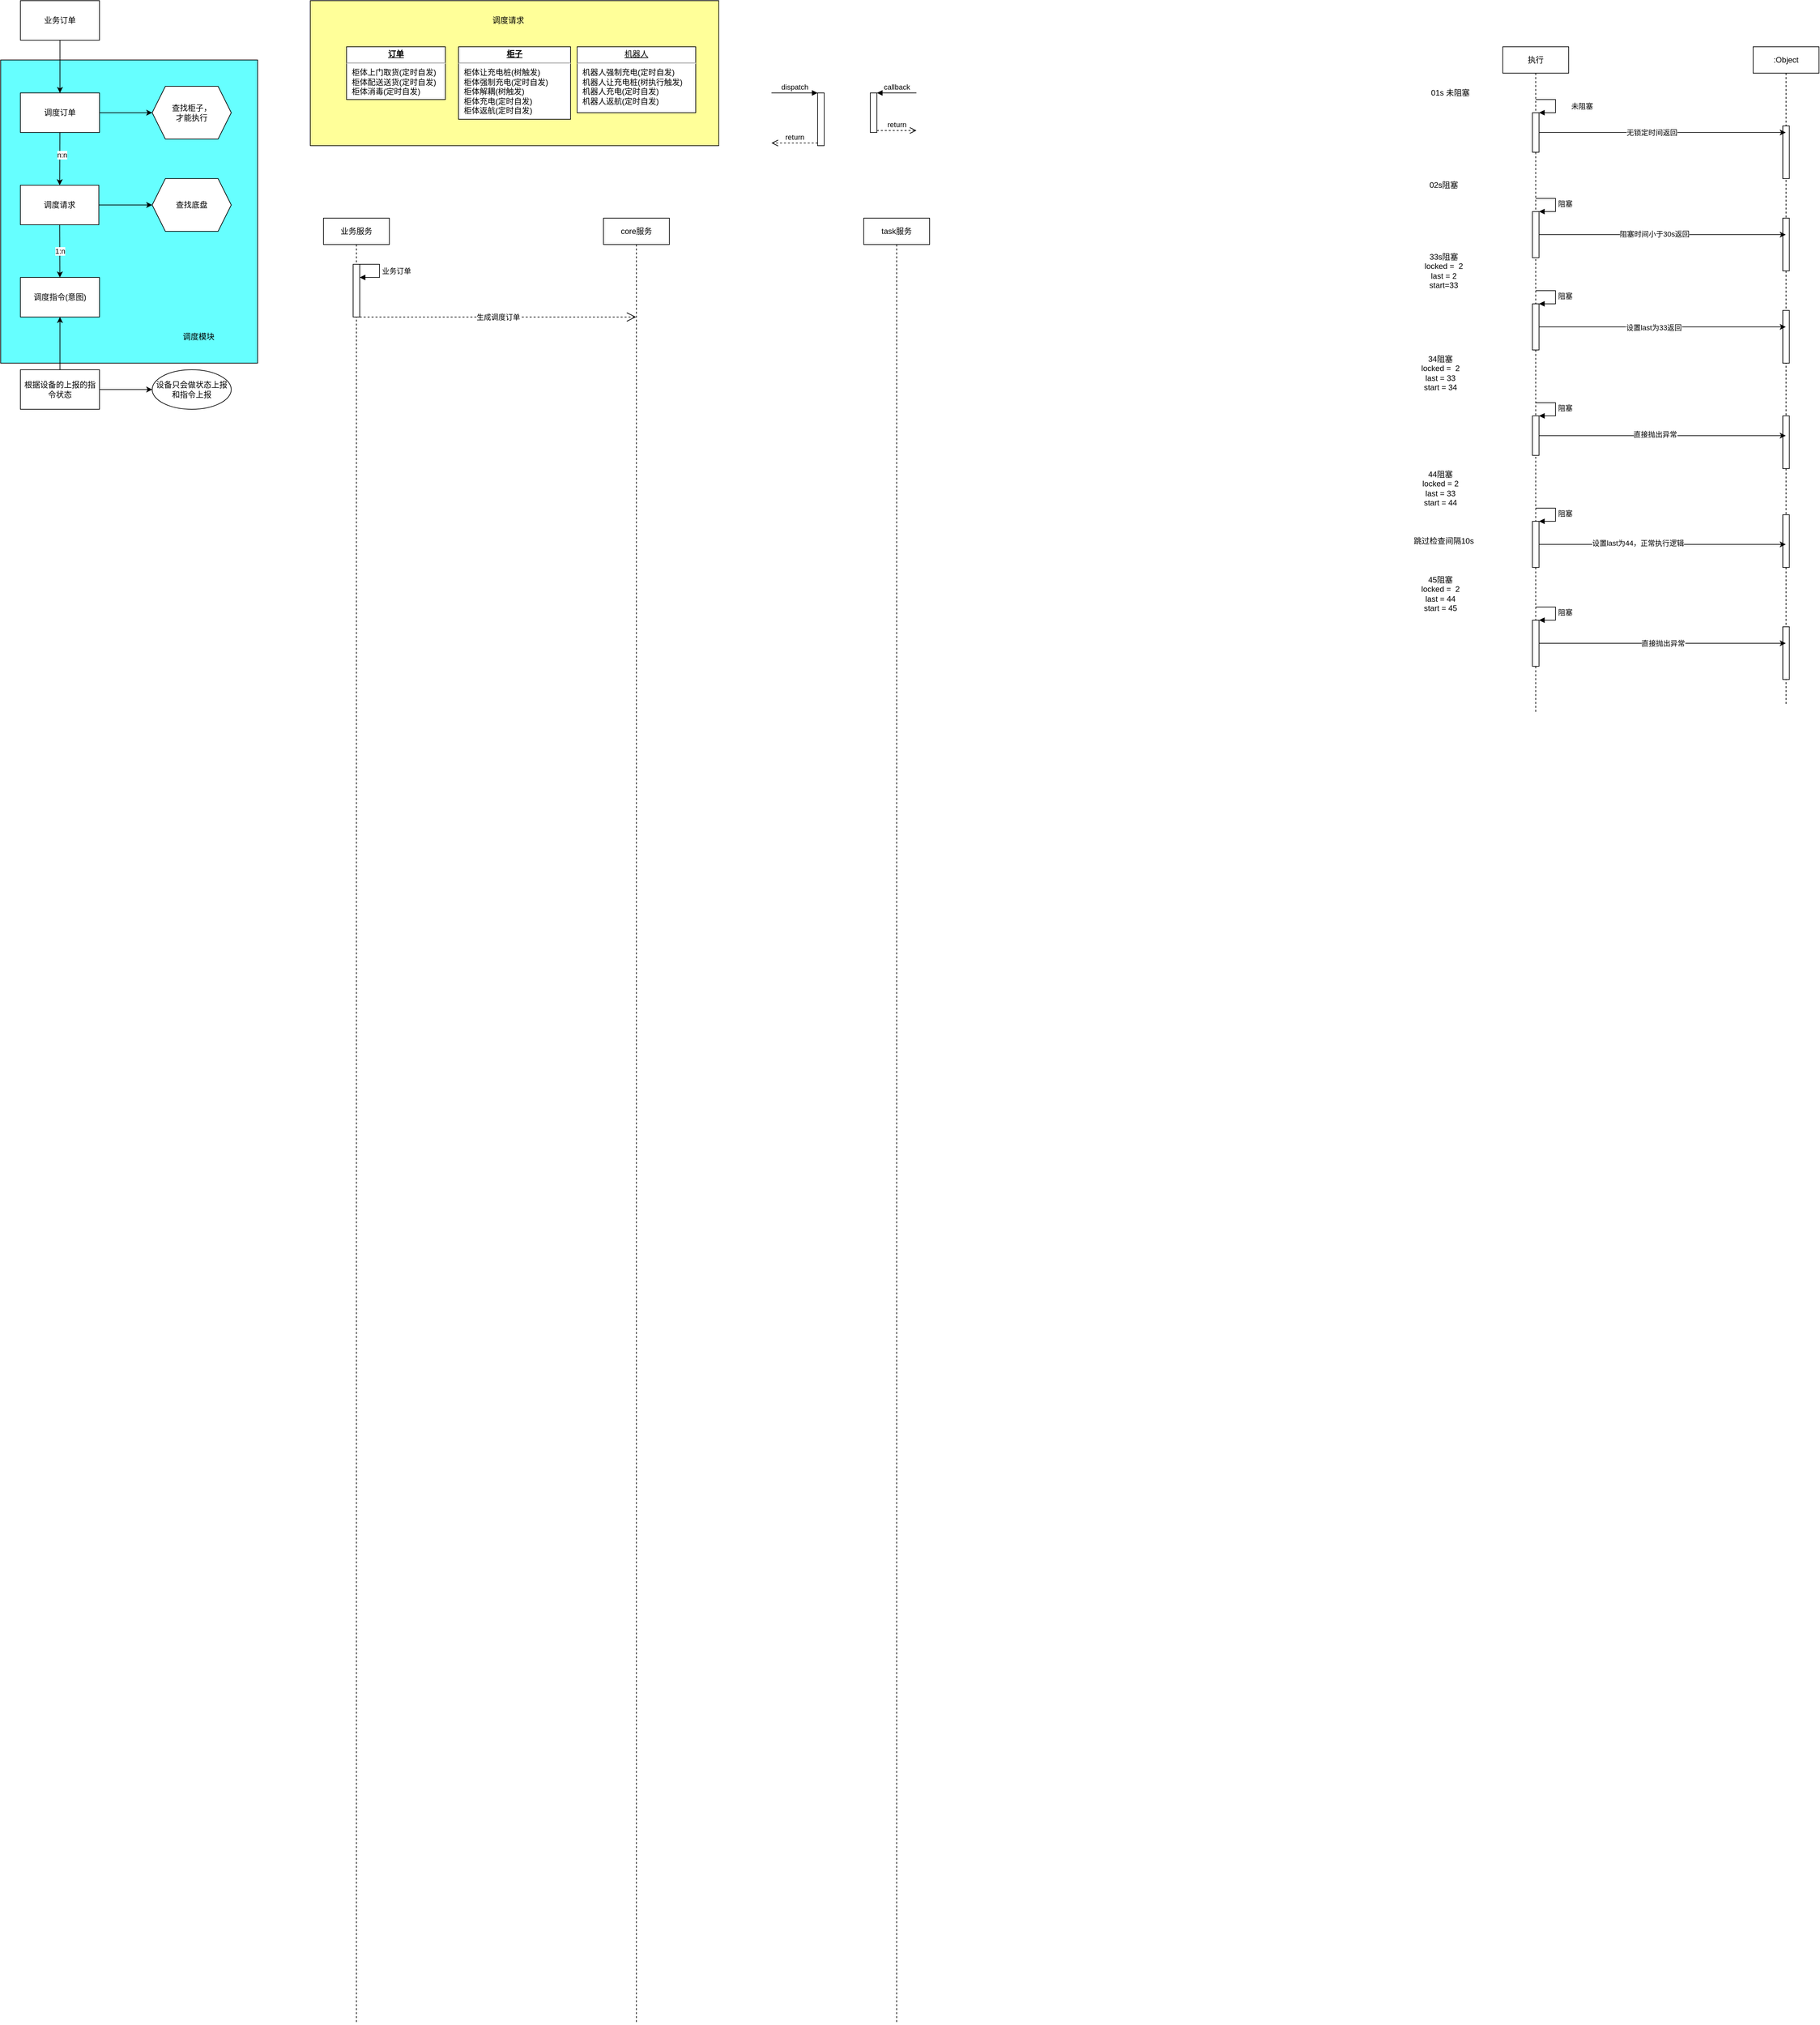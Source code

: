 <mxfile>
    <diagram id="1a_PzQBROSGKRE8DosSv" name="第 1 页">
        <mxGraphModel dx="759" dy="453" grid="1" gridSize="10" guides="1" tooltips="1" connect="1" arrows="1" fold="1" page="1" pageScale="1" pageWidth="3300" pageHeight="4681" math="0" shadow="0">
            <root>
                <mxCell id="0"/>
                <mxCell id="1" parent="0"/>
                <mxCell id="27" value="" style="whiteSpace=wrap;html=1;fillColor=#FFFF99;" vertex="1" parent="1">
                    <mxGeometry x="500" y="30" width="620" height="220" as="geometry"/>
                </mxCell>
                <mxCell id="16" value="" style="whiteSpace=wrap;html=1;fillColor=#66FFFF;" vertex="1" parent="1">
                    <mxGeometry x="30" y="120" width="390" height="460" as="geometry"/>
                </mxCell>
                <mxCell id="4" value="" style="edgeStyle=none;html=1;" edge="1" parent="1" source="2" target="3">
                    <mxGeometry relative="1" as="geometry"/>
                </mxCell>
                <mxCell id="2" value="业务订单" style="whiteSpace=wrap;html=1;" vertex="1" parent="1">
                    <mxGeometry x="60" y="30" width="120" height="60" as="geometry"/>
                </mxCell>
                <mxCell id="6" value="" style="edgeStyle=none;html=1;" edge="1" parent="1" source="3" target="5">
                    <mxGeometry relative="1" as="geometry"/>
                </mxCell>
                <mxCell id="15" value="n:n" style="edgeLabel;html=1;align=center;verticalAlign=middle;resizable=0;points=[];" vertex="1" connectable="0" parent="6">
                    <mxGeometry x="-0.163" y="3" relative="1" as="geometry">
                        <mxPoint as="offset"/>
                    </mxGeometry>
                </mxCell>
                <mxCell id="12" value="" style="edgeStyle=none;html=1;" edge="1" parent="1" source="3" target="11">
                    <mxGeometry relative="1" as="geometry"/>
                </mxCell>
                <mxCell id="3" value="调度订单" style="whiteSpace=wrap;html=1;" vertex="1" parent="1">
                    <mxGeometry x="60" y="170" width="120" height="60" as="geometry"/>
                </mxCell>
                <mxCell id="8" value="1:n" style="edgeStyle=none;html=1;" edge="1" parent="1" source="5" target="7">
                    <mxGeometry relative="1" as="geometry"/>
                </mxCell>
                <mxCell id="14" value="" style="edgeStyle=none;html=1;" edge="1" parent="1" source="5" target="13">
                    <mxGeometry relative="1" as="geometry"/>
                </mxCell>
                <mxCell id="5" value="调度请求" style="whiteSpace=wrap;html=1;" vertex="1" parent="1">
                    <mxGeometry x="60" y="310" width="119" height="60" as="geometry"/>
                </mxCell>
                <mxCell id="7" value="调度指令(意图)" style="whiteSpace=wrap;html=1;" vertex="1" parent="1">
                    <mxGeometry x="60" y="450" width="120" height="60" as="geometry"/>
                </mxCell>
                <mxCell id="11" value="查找柜子，&lt;br&gt;才能执行" style="shape=hexagon;perimeter=hexagonPerimeter2;whiteSpace=wrap;html=1;fixedSize=1;" vertex="1" parent="1">
                    <mxGeometry x="260" y="160" width="120" height="80" as="geometry"/>
                </mxCell>
                <mxCell id="13" value="查找底盘" style="shape=hexagon;perimeter=hexagonPerimeter2;whiteSpace=wrap;html=1;fixedSize=1;" vertex="1" parent="1">
                    <mxGeometry x="260" y="300" width="120" height="80" as="geometry"/>
                </mxCell>
                <mxCell id="17" value="调度模块" style="text;html=1;align=center;verticalAlign=middle;resizable=0;points=[];autosize=1;strokeColor=none;fillColor=none;" vertex="1" parent="1">
                    <mxGeometry x="300" y="530" width="60" height="20" as="geometry"/>
                </mxCell>
                <mxCell id="18" value="&lt;p style=&quot;margin: 0px ; margin-top: 4px ; text-align: center ; text-decoration: underline&quot;&gt;&lt;b&gt;订单&lt;/b&gt;&lt;/p&gt;&lt;hr&gt;&lt;p style=&quot;margin: 0px ; margin-left: 8px&quot;&gt;柜体上门取货(定时自发)&lt;br&gt;柜体配送送货(定时自发)&lt;br&gt;柜体消毒(定时自发)&lt;/p&gt;" style="verticalAlign=top;align=left;overflow=fill;fontSize=12;fontFamily=Helvetica;html=1;fillColor=#FFFFFF;" vertex="1" parent="1">
                    <mxGeometry x="555" y="100" width="150" height="80" as="geometry"/>
                </mxCell>
                <mxCell id="19" value="&lt;p style=&quot;margin: 0px ; margin-top: 4px ; text-align: center ; text-decoration: underline&quot;&gt;&lt;b&gt;柜子&lt;/b&gt;&lt;/p&gt;&lt;hr&gt;&lt;p style=&quot;margin: 0px ; margin-left: 8px&quot;&gt;柜体让充电桩(树触发)&lt;br&gt;柜体强制充电(定时自发)&lt;br&gt;柜体解耦(树触发)&lt;/p&gt;&lt;p style=&quot;margin: 0px ; margin-left: 8px&quot;&gt;柜体充电(定时自发)&lt;/p&gt;&lt;p style=&quot;margin: 0px ; margin-left: 8px&quot;&gt;柜体返航(定时自发)&lt;/p&gt;" style="verticalAlign=top;align=left;overflow=fill;fontSize=12;fontFamily=Helvetica;html=1;fillColor=#FFFFFF;" vertex="1" parent="1">
                    <mxGeometry x="725" y="100" width="170" height="110" as="geometry"/>
                </mxCell>
                <mxCell id="20" value="&lt;p style=&quot;margin: 0px ; margin-top: 4px ; text-align: center ; text-decoration: underline&quot;&gt;机器人&lt;/p&gt;&lt;hr&gt;&lt;p style=&quot;margin: 0px ; margin-left: 8px&quot;&gt;机器人强制充电(定时自发)&lt;br&gt;机器人让充电桩(树执行触发)&lt;br&gt;机器人充电(定时自发)&lt;/p&gt;&lt;p style=&quot;margin: 0px ; margin-left: 8px&quot;&gt;机器人返航(定时自发)&lt;/p&gt;" style="verticalAlign=top;align=left;overflow=fill;fontSize=12;fontFamily=Helvetica;html=1;fillColor=#FFFFFF;" vertex="1" parent="1">
                    <mxGeometry x="905" y="100" width="180" height="100" as="geometry"/>
                </mxCell>
                <mxCell id="24" style="edgeStyle=none;html=1;entryX=0.5;entryY=1;entryDx=0;entryDy=0;" edge="1" parent="1" source="21" target="7">
                    <mxGeometry relative="1" as="geometry"/>
                </mxCell>
                <mxCell id="26" value="" style="edgeStyle=none;html=1;" edge="1" parent="1" source="21" target="25">
                    <mxGeometry relative="1" as="geometry"/>
                </mxCell>
                <mxCell id="21" value="根据设备的上报的指令状态" style="whiteSpace=wrap;html=1;" vertex="1" parent="1">
                    <mxGeometry x="60" y="590" width="120" height="60" as="geometry"/>
                </mxCell>
                <mxCell id="25" value="设备只会做状态上报和指令上报" style="ellipse;whiteSpace=wrap;html=1;" vertex="1" parent="1">
                    <mxGeometry x="260" y="590" width="120" height="60" as="geometry"/>
                </mxCell>
                <mxCell id="29" value="调度请求" style="text;html=1;align=center;verticalAlign=middle;resizable=0;points=[];autosize=1;strokeColor=none;fillColor=none;" vertex="1" parent="1">
                    <mxGeometry x="770" y="50" width="60" height="20" as="geometry"/>
                </mxCell>
                <mxCell id="51" value="&lt;span&gt;业务服务&lt;/span&gt;" style="shape=umlLifeline;perimeter=lifelinePerimeter;whiteSpace=wrap;html=1;container=1;collapsible=0;recursiveResize=0;outlineConnect=0;fillColor=#FFFFFF;" vertex="1" parent="1">
                    <mxGeometry x="520" y="360" width="100" height="2740" as="geometry"/>
                </mxCell>
                <mxCell id="60" value="" style="html=1;points=[];perimeter=orthogonalPerimeter;fillColor=#FFFFFF;" vertex="1" parent="51">
                    <mxGeometry x="45" y="70" width="10" height="80" as="geometry"/>
                </mxCell>
                <mxCell id="62" value="业务订单" style="edgeStyle=orthogonalEdgeStyle;html=1;align=left;spacingLeft=2;endArrow=block;rounded=0;" edge="1" parent="51">
                    <mxGeometry relative="1" as="geometry">
                        <mxPoint x="55" y="70" as="sourcePoint"/>
                        <Array as="points">
                            <mxPoint x="85" y="70"/>
                            <mxPoint x="85" y="90"/>
                        </Array>
                        <mxPoint x="55" y="90" as="targetPoint"/>
                    </mxGeometry>
                </mxCell>
                <mxCell id="52" value="&lt;span&gt;core服务&lt;/span&gt;" style="shape=umlLifeline;perimeter=lifelinePerimeter;whiteSpace=wrap;html=1;container=1;collapsible=0;recursiveResize=0;outlineConnect=0;fillColor=#FFFFFF;" vertex="1" parent="1">
                    <mxGeometry x="945" y="360" width="100" height="2740" as="geometry"/>
                </mxCell>
                <mxCell id="53" value="&lt;span&gt;task服务&lt;/span&gt;" style="shape=umlLifeline;perimeter=lifelinePerimeter;whiteSpace=wrap;html=1;container=1;collapsible=0;recursiveResize=0;outlineConnect=0;fillColor=#FFFFFF;" vertex="1" parent="1">
                    <mxGeometry x="1340" y="360" width="100" height="2740" as="geometry"/>
                </mxCell>
                <mxCell id="54" value="" style="html=1;points=[];perimeter=orthogonalPerimeter;fillColor=#FFFFFF;" vertex="1" parent="1">
                    <mxGeometry x="1270" y="170" width="10" height="80" as="geometry"/>
                </mxCell>
                <mxCell id="55" value="dispatch" style="html=1;verticalAlign=bottom;endArrow=block;entryX=0;entryY=0;" edge="1" target="54" parent="1">
                    <mxGeometry relative="1" as="geometry">
                        <mxPoint x="1200" y="170" as="sourcePoint"/>
                    </mxGeometry>
                </mxCell>
                <mxCell id="56" value="return" style="html=1;verticalAlign=bottom;endArrow=open;dashed=1;endSize=8;exitX=0;exitY=0.95;" edge="1" source="54" parent="1">
                    <mxGeometry relative="1" as="geometry">
                        <mxPoint x="1200" y="246" as="targetPoint"/>
                    </mxGeometry>
                </mxCell>
                <mxCell id="57" value="" style="html=1;points=[];perimeter=orthogonalPerimeter;fillColor=#FFFFFF;" vertex="1" parent="1">
                    <mxGeometry x="1350" y="170" width="10" height="60" as="geometry"/>
                </mxCell>
                <mxCell id="58" value="callback" style="html=1;verticalAlign=bottom;endArrow=block;entryX=1;entryY=0;" edge="1" target="57" parent="1">
                    <mxGeometry relative="1" as="geometry">
                        <mxPoint x="1420" y="170" as="sourcePoint"/>
                    </mxGeometry>
                </mxCell>
                <mxCell id="59" value="return" style="html=1;verticalAlign=bottom;endArrow=open;dashed=1;endSize=8;exitX=1;exitY=0.95;" edge="1" source="57" parent="1">
                    <mxGeometry relative="1" as="geometry">
                        <mxPoint x="1420" y="227" as="targetPoint"/>
                    </mxGeometry>
                </mxCell>
                <mxCell id="48" value="生成调度订单" style="endArrow=open;endSize=12;dashed=1;html=1;" edge="1" parent="1">
                    <mxGeometry width="160" relative="1" as="geometry">
                        <mxPoint x="575" y="510" as="sourcePoint"/>
                        <mxPoint x="994.5" y="510" as="targetPoint"/>
                    </mxGeometry>
                </mxCell>
                <mxCell id="66" value="执行" style="shape=umlLifeline;perimeter=lifelinePerimeter;whiteSpace=wrap;html=1;container=1;collapsible=0;recursiveResize=0;outlineConnect=0;fillColor=#FFFFFF;" vertex="1" parent="1">
                    <mxGeometry x="2310" y="100" width="100" height="1010" as="geometry"/>
                </mxCell>
                <mxCell id="74" value="" style="html=1;points=[];perimeter=orthogonalPerimeter;fillColor=#FFFFFF;" vertex="1" parent="66">
                    <mxGeometry x="45" y="100" width="10" height="60" as="geometry"/>
                </mxCell>
                <mxCell id="75" value="未阻塞" style="edgeStyle=orthogonalEdgeStyle;html=1;align=left;spacingLeft=2;endArrow=block;rounded=0;entryX=1;entryY=0;" edge="1" target="74" parent="66">
                    <mxGeometry x="0.067" y="20" relative="1" as="geometry">
                        <mxPoint x="50" y="80" as="sourcePoint"/>
                        <Array as="points">
                            <mxPoint x="80" y="80"/>
                        </Array>
                        <mxPoint as="offset"/>
                    </mxGeometry>
                </mxCell>
                <mxCell id="80" value="" style="html=1;points=[];perimeter=orthogonalPerimeter;fillColor=#FFFFFF;" vertex="1" parent="66">
                    <mxGeometry x="45" y="250" width="10" height="70" as="geometry"/>
                </mxCell>
                <mxCell id="81" value="阻塞" style="edgeStyle=orthogonalEdgeStyle;html=1;align=left;spacingLeft=2;endArrow=block;rounded=0;entryX=1;entryY=0;" edge="1" target="80" parent="66">
                    <mxGeometry relative="1" as="geometry">
                        <mxPoint x="50" y="230" as="sourcePoint"/>
                        <Array as="points">
                            <mxPoint x="80" y="230"/>
                        </Array>
                    </mxGeometry>
                </mxCell>
                <mxCell id="88" value="" style="html=1;points=[];perimeter=orthogonalPerimeter;fillColor=#FFFFFF;" vertex="1" parent="66">
                    <mxGeometry x="45" y="390" width="10" height="70" as="geometry"/>
                </mxCell>
                <mxCell id="89" value="阻塞" style="edgeStyle=orthogonalEdgeStyle;html=1;align=left;spacingLeft=2;endArrow=block;rounded=0;entryX=1;entryY=0;" edge="1" target="88" parent="66">
                    <mxGeometry relative="1" as="geometry">
                        <mxPoint x="50" y="370" as="sourcePoint"/>
                        <Array as="points">
                            <mxPoint x="80" y="370"/>
                        </Array>
                    </mxGeometry>
                </mxCell>
                <mxCell id="95" value="" style="html=1;points=[];perimeter=orthogonalPerimeter;fillColor=#FFFFFF;" vertex="1" parent="66">
                    <mxGeometry x="45" y="560" width="10" height="60" as="geometry"/>
                </mxCell>
                <mxCell id="96" value="阻塞" style="edgeStyle=orthogonalEdgeStyle;html=1;align=left;spacingLeft=2;endArrow=block;rounded=0;entryX=1;entryY=0;" edge="1" target="95" parent="66">
                    <mxGeometry relative="1" as="geometry">
                        <mxPoint x="50" y="540" as="sourcePoint"/>
                        <Array as="points">
                            <mxPoint x="80" y="540"/>
                        </Array>
                    </mxGeometry>
                </mxCell>
                <mxCell id="101" value="" style="html=1;points=[];perimeter=orthogonalPerimeter;fillColor=#FFFFFF;" vertex="1" parent="66">
                    <mxGeometry x="45" y="720" width="10" height="70" as="geometry"/>
                </mxCell>
                <mxCell id="102" value="阻塞" style="edgeStyle=orthogonalEdgeStyle;html=1;align=left;spacingLeft=2;endArrow=block;rounded=0;entryX=1;entryY=0;" edge="1" target="101" parent="66">
                    <mxGeometry relative="1" as="geometry">
                        <mxPoint x="50" y="700" as="sourcePoint"/>
                        <Array as="points">
                            <mxPoint x="80" y="700"/>
                        </Array>
                    </mxGeometry>
                </mxCell>
                <mxCell id="107" value="" style="html=1;points=[];perimeter=orthogonalPerimeter;fillColor=#FFFFFF;" vertex="1" parent="66">
                    <mxGeometry x="45" y="870" width="10" height="70" as="geometry"/>
                </mxCell>
                <mxCell id="108" value="阻塞" style="edgeStyle=orthogonalEdgeStyle;html=1;align=left;spacingLeft=2;endArrow=block;rounded=0;entryX=1;entryY=0;" edge="1" target="107" parent="66">
                    <mxGeometry relative="1" as="geometry">
                        <mxPoint x="50" y="850" as="sourcePoint"/>
                        <Array as="points">
                            <mxPoint x="80" y="850"/>
                        </Array>
                    </mxGeometry>
                </mxCell>
                <mxCell id="67" value=":Object" style="shape=umlLifeline;perimeter=lifelinePerimeter;whiteSpace=wrap;html=1;container=1;collapsible=0;recursiveResize=0;outlineConnect=0;fillColor=#FFFFFF;" vertex="1" parent="1">
                    <mxGeometry x="2690" y="100" width="100" height="1000" as="geometry"/>
                </mxCell>
                <mxCell id="70" value="" style="html=1;points=[];perimeter=orthogonalPerimeter;fillColor=#FFFFFF;" vertex="1" parent="67">
                    <mxGeometry x="45" y="120" width="10" height="80" as="geometry"/>
                </mxCell>
                <mxCell id="84" value="" style="html=1;points=[];perimeter=orthogonalPerimeter;fillColor=#FFFFFF;" vertex="1" parent="67">
                    <mxGeometry x="45" y="260" width="10" height="80" as="geometry"/>
                </mxCell>
                <mxCell id="90" value="" style="html=1;points=[];perimeter=orthogonalPerimeter;fillColor=#FFFFFF;" vertex="1" parent="67">
                    <mxGeometry x="45" y="400" width="10" height="80" as="geometry"/>
                </mxCell>
                <mxCell id="97" value="" style="html=1;points=[];perimeter=orthogonalPerimeter;fillColor=#FFFFFF;" vertex="1" parent="67">
                    <mxGeometry x="45" y="560" width="10" height="80" as="geometry"/>
                </mxCell>
                <mxCell id="103" value="" style="html=1;points=[];perimeter=orthogonalPerimeter;fillColor=#FFFFFF;" vertex="1" parent="67">
                    <mxGeometry x="45" y="710" width="10" height="80" as="geometry"/>
                </mxCell>
                <mxCell id="109" value="" style="html=1;points=[];perimeter=orthogonalPerimeter;fillColor=#FFFFFF;" vertex="1" parent="67">
                    <mxGeometry x="45" y="880" width="10" height="80" as="geometry"/>
                </mxCell>
                <mxCell id="72" value="01s 未阻塞" style="text;html=1;align=center;verticalAlign=middle;resizable=0;points=[];autosize=1;strokeColor=none;fillColor=none;" vertex="1" parent="1">
                    <mxGeometry x="2195" y="160" width="70" height="20" as="geometry"/>
                </mxCell>
                <mxCell id="76" style="edgeStyle=none;html=1;" edge="1" parent="1" source="74" target="67">
                    <mxGeometry relative="1" as="geometry"/>
                </mxCell>
                <mxCell id="78" value="无锁定时间返回" style="edgeLabel;html=1;align=center;verticalAlign=middle;resizable=0;points=[];" vertex="1" connectable="0" parent="76">
                    <mxGeometry x="-0.087" relative="1" as="geometry">
                        <mxPoint as="offset"/>
                    </mxGeometry>
                </mxCell>
                <mxCell id="79" value="02s阻塞" style="text;html=1;align=center;verticalAlign=middle;resizable=0;points=[];autosize=1;strokeColor=none;fillColor=none;" vertex="1" parent="1">
                    <mxGeometry x="2190" y="300" width="60" height="20" as="geometry"/>
                </mxCell>
                <mxCell id="85" style="edgeStyle=none;html=1;" edge="1" parent="1" source="80" target="67">
                    <mxGeometry relative="1" as="geometry"/>
                </mxCell>
                <mxCell id="86" value="阻塞时间小于30s返回" style="edgeLabel;html=1;align=center;verticalAlign=middle;resizable=0;points=[];" vertex="1" connectable="0" parent="85">
                    <mxGeometry x="-0.066" y="1" relative="1" as="geometry">
                        <mxPoint as="offset"/>
                    </mxGeometry>
                </mxCell>
                <mxCell id="87" value="33s阻塞&lt;br&gt;locked =&amp;nbsp; 2&lt;br&gt;last = 2&lt;br&gt;start=33" style="text;html=1;align=center;verticalAlign=middle;resizable=0;points=[];autosize=1;strokeColor=none;fillColor=none;" vertex="1" parent="1">
                    <mxGeometry x="2185" y="410" width="70" height="60" as="geometry"/>
                </mxCell>
                <mxCell id="92" style="edgeStyle=none;html=1;" edge="1" parent="1" source="88" target="67">
                    <mxGeometry relative="1" as="geometry"/>
                </mxCell>
                <mxCell id="93" value="设置last为33返回" style="edgeLabel;html=1;align=center;verticalAlign=middle;resizable=0;points=[];" vertex="1" connectable="0" parent="92">
                    <mxGeometry x="-0.071" y="-1" relative="1" as="geometry">
                        <mxPoint as="offset"/>
                    </mxGeometry>
                </mxCell>
                <mxCell id="94" value="34阻塞&lt;br&gt;locked =&amp;nbsp; 2&lt;br&gt;last = 33&lt;br&gt;start = 34" style="text;html=1;align=center;verticalAlign=middle;resizable=0;points=[];autosize=1;strokeColor=none;fillColor=none;" vertex="1" parent="1">
                    <mxGeometry x="2180" y="565" width="70" height="60" as="geometry"/>
                </mxCell>
                <mxCell id="98" style="edgeStyle=none;html=1;" edge="1" parent="1" source="95" target="67">
                    <mxGeometry relative="1" as="geometry"/>
                </mxCell>
                <mxCell id="99" value="直接抛出异常" style="edgeLabel;html=1;align=center;verticalAlign=middle;resizable=0;points=[];" vertex="1" connectable="0" parent="98">
                    <mxGeometry x="-0.061" y="2" relative="1" as="geometry">
                        <mxPoint as="offset"/>
                    </mxGeometry>
                </mxCell>
                <mxCell id="100" value="44阻塞&lt;br&gt;locked = 2&lt;br&gt;last = 33&lt;br&gt;start = 44" style="text;html=1;align=center;verticalAlign=middle;resizable=0;points=[];autosize=1;strokeColor=none;fillColor=none;" vertex="1" parent="1">
                    <mxGeometry x="2180" y="740" width="70" height="60" as="geometry"/>
                </mxCell>
                <mxCell id="104" style="edgeStyle=none;html=1;" edge="1" parent="1" source="101" target="67">
                    <mxGeometry relative="1" as="geometry"/>
                </mxCell>
                <mxCell id="105" value="设置last为44，正常执行逻辑" style="edgeLabel;html=1;align=center;verticalAlign=middle;resizable=0;points=[];" vertex="1" connectable="0" parent="104">
                    <mxGeometry x="-0.199" y="2" relative="1" as="geometry">
                        <mxPoint as="offset"/>
                    </mxGeometry>
                </mxCell>
                <mxCell id="106" value="45阻塞&lt;br&gt;locked =&amp;nbsp; 2&lt;br&gt;last = 44&lt;br&gt;start = 45" style="text;html=1;align=center;verticalAlign=middle;resizable=0;points=[];autosize=1;strokeColor=none;fillColor=none;" vertex="1" parent="1">
                    <mxGeometry x="2180" y="900" width="70" height="60" as="geometry"/>
                </mxCell>
                <mxCell id="110" value="直接抛出异常" style="edgeStyle=none;html=1;" edge="1" parent="1" source="107" target="67">
                    <mxGeometry relative="1" as="geometry"/>
                </mxCell>
                <mxCell id="111" value="跳过检查间隔10s" style="text;html=1;align=center;verticalAlign=middle;resizable=0;points=[];autosize=1;strokeColor=none;fillColor=none;" vertex="1" parent="1">
                    <mxGeometry x="2165" y="840" width="110" height="20" as="geometry"/>
                </mxCell>
            </root>
        </mxGraphModel>
    </diagram>
</mxfile>